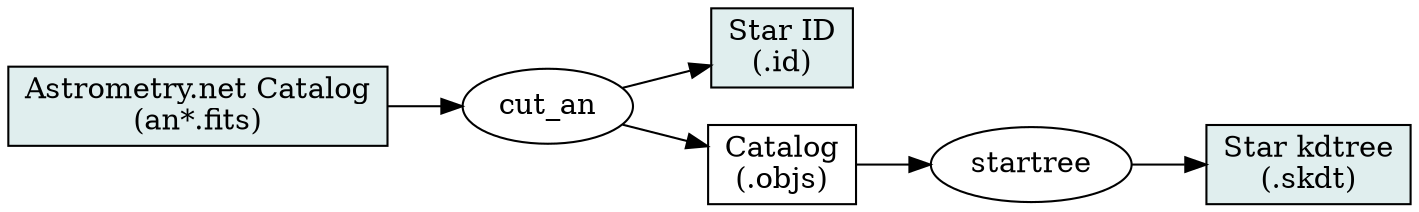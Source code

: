 graph indexpipeline {
	graph [ rankdir = LR ];
	node [ shape=box ];
	edge [ dir=forward ];
	node [ style=filled, fillcolor=azure2 ];
	ancat [ label="Astrometry.net Catalog\n(an*.fits)" ];
	id    [ label="Star ID\n(.id)" ];
	skdt  [ label="Star kdtree\n(.skdt)" ];
	node [ style="" ];
	objs  [ label="Catalog\n(.objs)" ];

	node [ shape=ellipse ];
	ancat -- cut_an
	cut_an -- objs
	cut_an -- id
	objs -- startree -- skdt
}


// render with:
//   dot -Tps2 -o pipeline0.eps pipeline0.dot
//   epstopng pipeline.eps

// to get bounding box:
//   gs -q -dNOPAUSE -dBATCH -dTextAlphaBits=4 -dGraphicsAlphaBits=4 -sDEVICE=bbox pipeline.ps
// to render as png:
//   gs -q -dNOPAUSE -dBATCH -dTextAlphaBits=4 -dGraphicsAlphaBits=4 -sDEVICE=png16m -sOutputFile=pipeline.png -g850x162 pipeline.ps
// (where 850x162 is determined by the output of the bounding-box stage)


